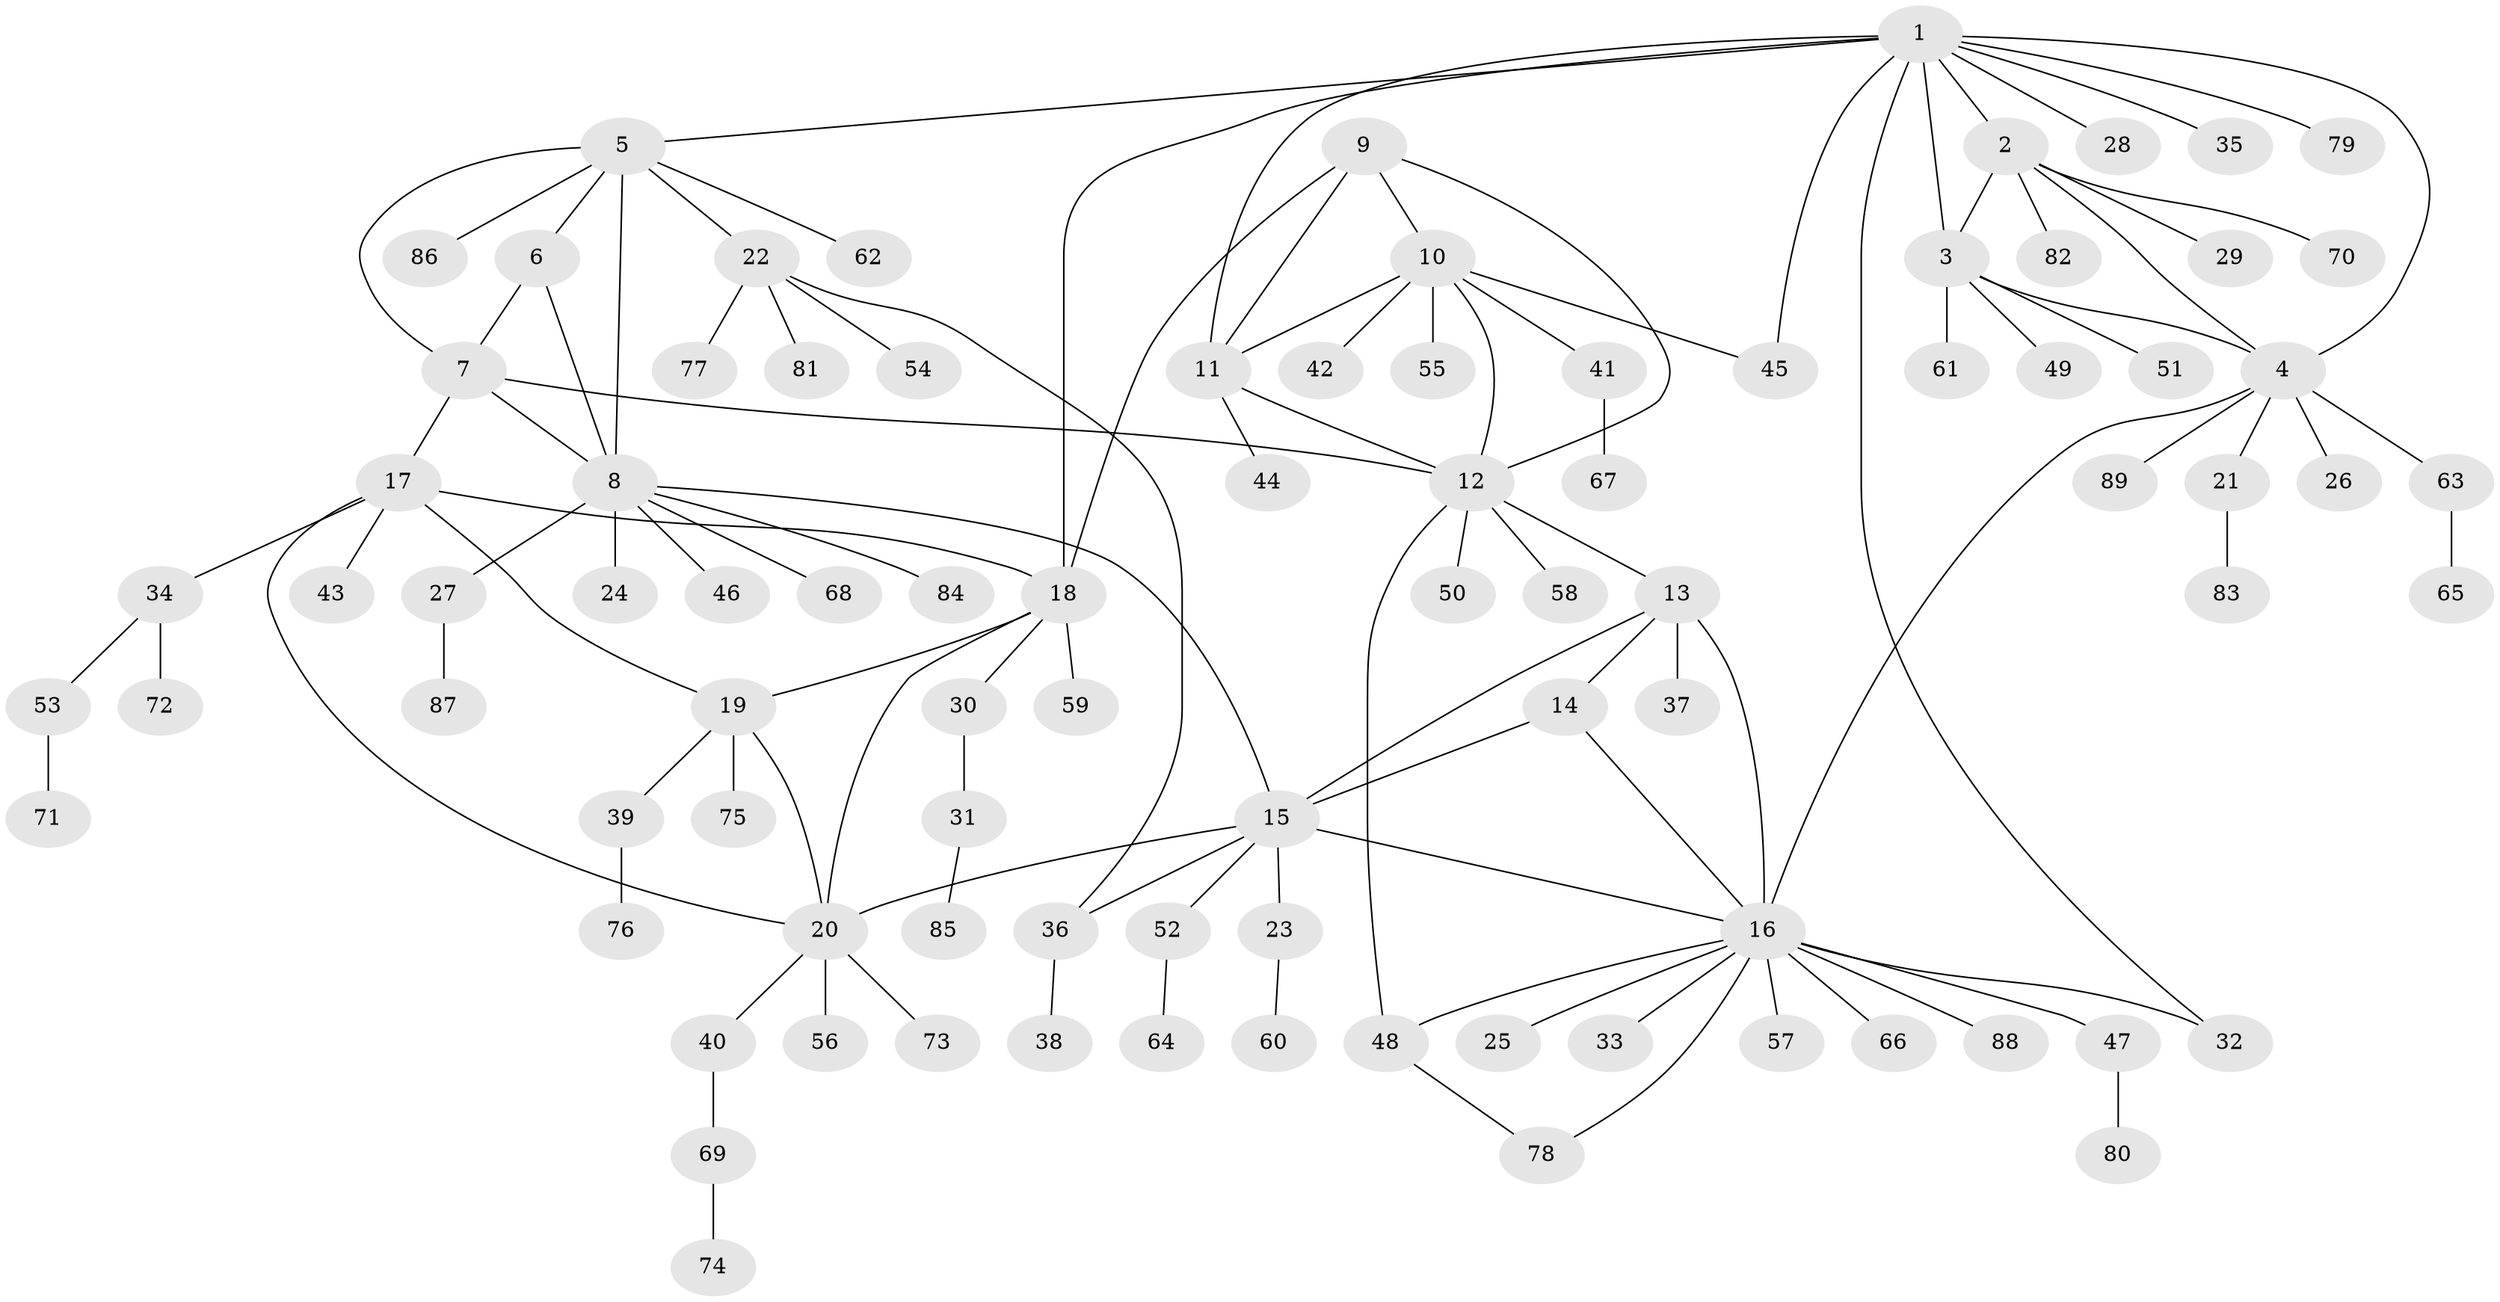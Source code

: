 // coarse degree distribution, {4: 0.08064516129032258, 7: 0.04838709677419355, 8: 0.016129032258064516, 6: 0.06451612903225806, 1: 0.5645161290322581, 10: 0.016129032258064516, 2: 0.14516129032258066, 5: 0.04838709677419355, 9: 0.016129032258064516}
// Generated by graph-tools (version 1.1) at 2025/37/03/04/25 23:37:51]
// undirected, 89 vertices, 114 edges
graph export_dot {
  node [color=gray90,style=filled];
  1;
  2;
  3;
  4;
  5;
  6;
  7;
  8;
  9;
  10;
  11;
  12;
  13;
  14;
  15;
  16;
  17;
  18;
  19;
  20;
  21;
  22;
  23;
  24;
  25;
  26;
  27;
  28;
  29;
  30;
  31;
  32;
  33;
  34;
  35;
  36;
  37;
  38;
  39;
  40;
  41;
  42;
  43;
  44;
  45;
  46;
  47;
  48;
  49;
  50;
  51;
  52;
  53;
  54;
  55;
  56;
  57;
  58;
  59;
  60;
  61;
  62;
  63;
  64;
  65;
  66;
  67;
  68;
  69;
  70;
  71;
  72;
  73;
  74;
  75;
  76;
  77;
  78;
  79;
  80;
  81;
  82;
  83;
  84;
  85;
  86;
  87;
  88;
  89;
  1 -- 2;
  1 -- 3;
  1 -- 4;
  1 -- 5;
  1 -- 11;
  1 -- 18;
  1 -- 28;
  1 -- 32;
  1 -- 35;
  1 -- 45;
  1 -- 79;
  2 -- 3;
  2 -- 4;
  2 -- 29;
  2 -- 70;
  2 -- 82;
  3 -- 4;
  3 -- 49;
  3 -- 51;
  3 -- 61;
  4 -- 16;
  4 -- 21;
  4 -- 26;
  4 -- 63;
  4 -- 89;
  5 -- 6;
  5 -- 7;
  5 -- 8;
  5 -- 22;
  5 -- 62;
  5 -- 86;
  6 -- 7;
  6 -- 8;
  7 -- 8;
  7 -- 12;
  7 -- 17;
  8 -- 15;
  8 -- 24;
  8 -- 27;
  8 -- 46;
  8 -- 68;
  8 -- 84;
  9 -- 10;
  9 -- 11;
  9 -- 12;
  9 -- 18;
  10 -- 11;
  10 -- 12;
  10 -- 41;
  10 -- 42;
  10 -- 45;
  10 -- 55;
  11 -- 12;
  11 -- 44;
  12 -- 13;
  12 -- 48;
  12 -- 50;
  12 -- 58;
  13 -- 14;
  13 -- 15;
  13 -- 16;
  13 -- 37;
  14 -- 15;
  14 -- 16;
  15 -- 16;
  15 -- 20;
  15 -- 23;
  15 -- 36;
  15 -- 52;
  16 -- 25;
  16 -- 32;
  16 -- 33;
  16 -- 47;
  16 -- 48;
  16 -- 57;
  16 -- 66;
  16 -- 78;
  16 -- 88;
  17 -- 18;
  17 -- 19;
  17 -- 20;
  17 -- 34;
  17 -- 43;
  18 -- 19;
  18 -- 20;
  18 -- 30;
  18 -- 59;
  19 -- 20;
  19 -- 39;
  19 -- 75;
  20 -- 40;
  20 -- 56;
  20 -- 73;
  21 -- 83;
  22 -- 36;
  22 -- 54;
  22 -- 77;
  22 -- 81;
  23 -- 60;
  27 -- 87;
  30 -- 31;
  31 -- 85;
  34 -- 53;
  34 -- 72;
  36 -- 38;
  39 -- 76;
  40 -- 69;
  41 -- 67;
  47 -- 80;
  48 -- 78;
  52 -- 64;
  53 -- 71;
  63 -- 65;
  69 -- 74;
}
